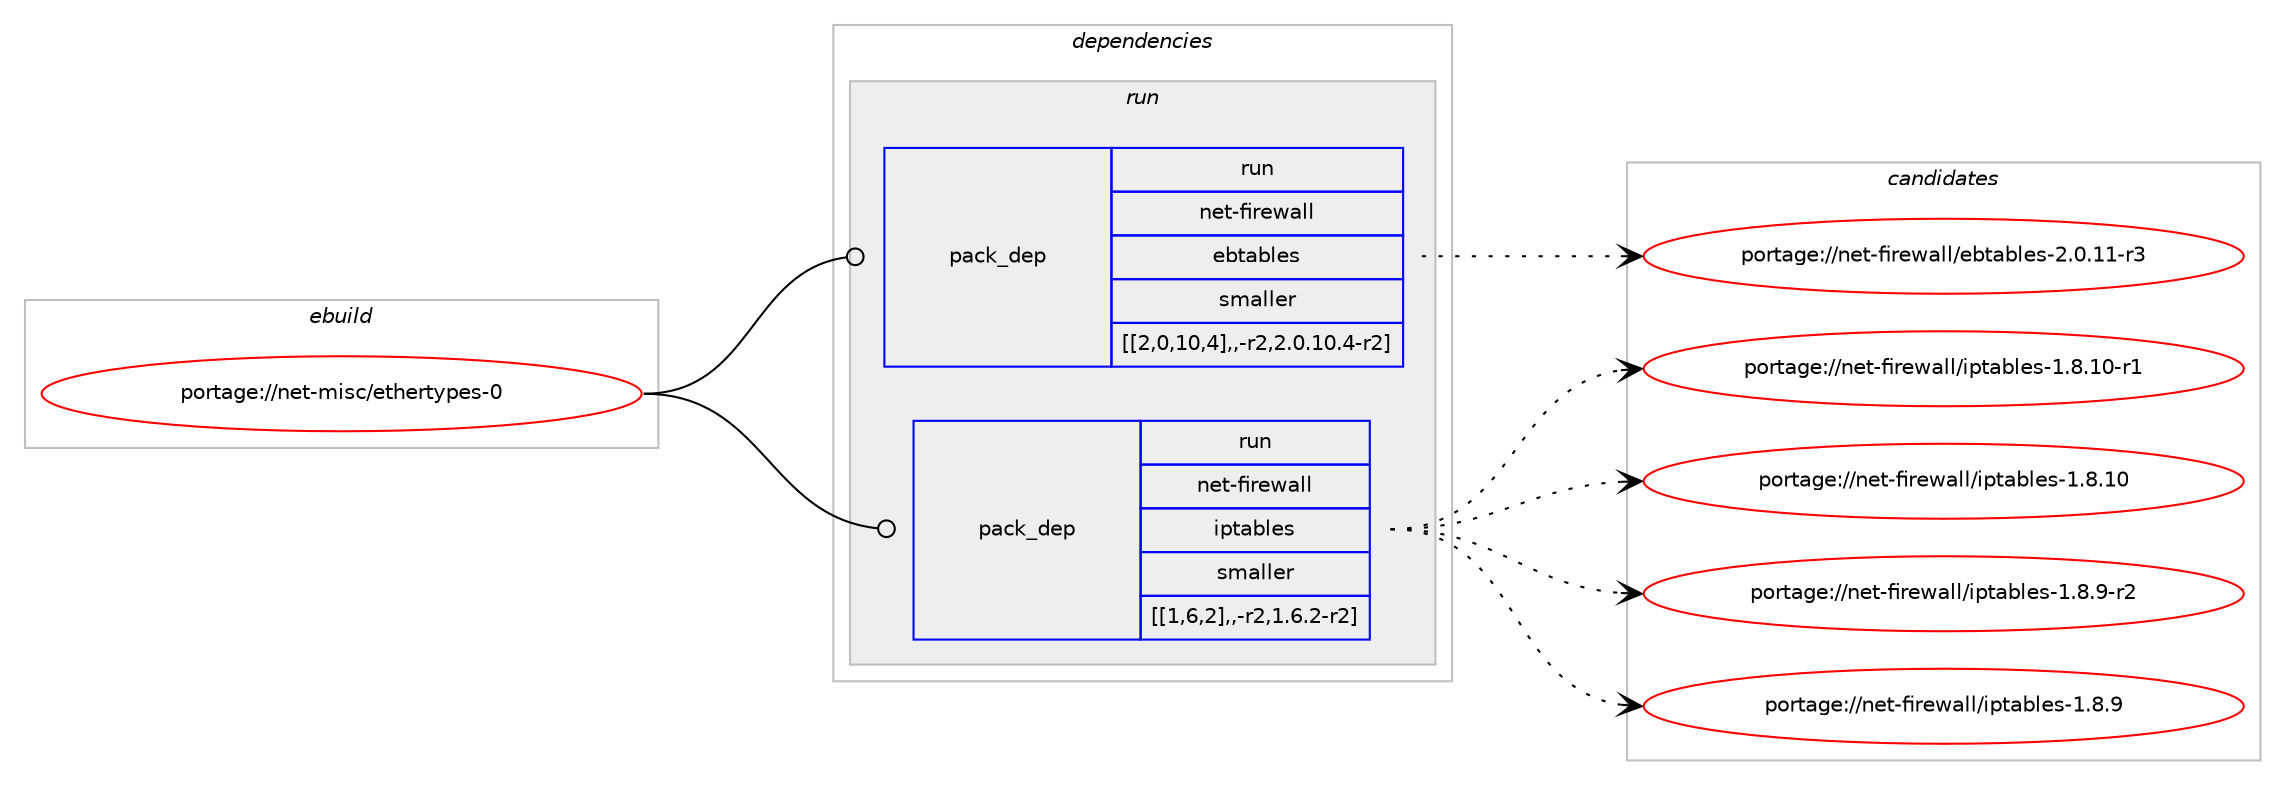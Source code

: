 digraph prolog {

# *************
# Graph options
# *************

newrank=true;
concentrate=true;
compound=true;
graph [rankdir=LR,fontname=Helvetica,fontsize=10,ranksep=1.5];#, ranksep=2.5, nodesep=0.2];
edge  [arrowhead=vee];
node  [fontname=Helvetica,fontsize=10];

# **********
# The ebuild
# **********

subgraph cluster_leftcol {
color=gray;
label=<<i>ebuild</i>>;
id [label="portage://net-misc/ethertypes-0", color=red, width=4, href="../net-misc/ethertypes-0.svg"];
}

# ****************
# The dependencies
# ****************

subgraph cluster_midcol {
color=gray;
label=<<i>dependencies</i>>;
subgraph cluster_compile {
fillcolor="#eeeeee";
style=filled;
label=<<i>compile</i>>;
}
subgraph cluster_compileandrun {
fillcolor="#eeeeee";
style=filled;
label=<<i>compile and run</i>>;
}
subgraph cluster_run {
fillcolor="#eeeeee";
style=filled;
label=<<i>run</i>>;
subgraph pack97 {
dependency126 [label=<<TABLE BORDER="0" CELLBORDER="1" CELLSPACING="0" CELLPADDING="4" WIDTH="220"><TR><TD ROWSPAN="6" CELLPADDING="30">pack_dep</TD></TR><TR><TD WIDTH="110">run</TD></TR><TR><TD>net-firewall</TD></TR><TR><TD>ebtables</TD></TR><TR><TD>smaller</TD></TR><TR><TD>[[2,0,10,4],,-r2,2.0.10.4-r2]</TD></TR></TABLE>>, shape=none, color=blue];
}
id:e -> dependency126:w [weight=20,style="solid",arrowhead="odot"];
subgraph pack110 {
dependency144 [label=<<TABLE BORDER="0" CELLBORDER="1" CELLSPACING="0" CELLPADDING="4" WIDTH="220"><TR><TD ROWSPAN="6" CELLPADDING="30">pack_dep</TD></TR><TR><TD WIDTH="110">run</TD></TR><TR><TD>net-firewall</TD></TR><TR><TD>iptables</TD></TR><TR><TD>smaller</TD></TR><TR><TD>[[1,6,2],,-r2,1.6.2-r2]</TD></TR></TABLE>>, shape=none, color=blue];
}
id:e -> dependency144:w [weight=20,style="solid",arrowhead="odot"];
}
}

# **************
# The candidates
# **************

subgraph cluster_choices {
rank=same;
color=gray;
label=<<i>candidates</i>>;

subgraph choice49 {
color=black;
nodesep=1;
choice110101116451021051141011199710810847101981169798108101115455046484649494511451 [label="portage://net-firewall/ebtables-2.0.11-r3", color=red, width=4,href="../net-firewall/ebtables-2.0.11-r3.svg"];
dependency126:e -> choice110101116451021051141011199710810847101981169798108101115455046484649494511451:w [style=dotted,weight="100"];
}
subgraph choice58 {
color=black;
nodesep=1;
choice1101011164510210511410111997108108471051121169798108101115454946564649484511449 [label="portage://net-firewall/iptables-1.8.10-r1", color=red, width=4,href="../net-firewall/iptables-1.8.10-r1.svg"];
choice110101116451021051141011199710810847105112116979810810111545494656464948 [label="portage://net-firewall/iptables-1.8.10", color=red, width=4,href="../net-firewall/iptables-1.8.10.svg"];
choice11010111645102105114101119971081084710511211697981081011154549465646574511450 [label="portage://net-firewall/iptables-1.8.9-r2", color=red, width=4,href="../net-firewall/iptables-1.8.9-r2.svg"];
choice1101011164510210511410111997108108471051121169798108101115454946564657 [label="portage://net-firewall/iptables-1.8.9", color=red, width=4,href="../net-firewall/iptables-1.8.9.svg"];
dependency144:e -> choice1101011164510210511410111997108108471051121169798108101115454946564649484511449:w [style=dotted,weight="100"];
dependency144:e -> choice110101116451021051141011199710810847105112116979810810111545494656464948:w [style=dotted,weight="100"];
dependency144:e -> choice11010111645102105114101119971081084710511211697981081011154549465646574511450:w [style=dotted,weight="100"];
dependency144:e -> choice1101011164510210511410111997108108471051121169798108101115454946564657:w [style=dotted,weight="100"];
}
}

}
